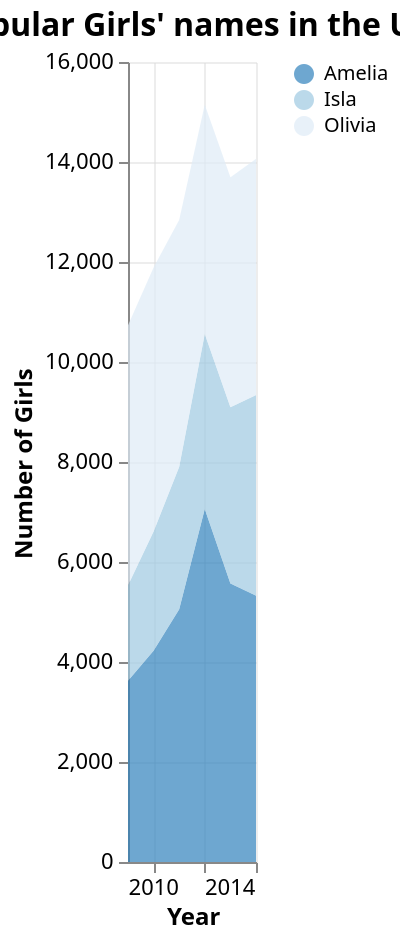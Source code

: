 {
    "$schema": "https://vega.github.io/schema/vega-lite/v5.json",
    "title": {
        "text": "Popular Girls' names in the UK",
        "fontSize": 16,
        "fontWeight": "bold"
    },
    "width": "container",
    "height": 400,
    "data": {
        "values": [
            {
                "Year": "2009-01-01",
                "Amelia": 3625,
                "Isla": 1908,
                "Olivia": 5201
            },
            {
                "Year": "2010-01-01",
                "Amelia": 4227,
                "Isla": 2384,
                "Olivia": 5279
            },
            {
                "Year": "2011-01-01",
                "Amelia": 5054,
                "Isla": 2849,
                "Olivia": 4938
            },
            {
                "Year": "2012-01-01",
                "Amelia": 7061,
                "Isla": 3501,
                "Olivia": 4585
            },
            {
                "Year": "2013-01-01",
                "Amelia": 5570,
                "Isla": 3526,
                "Olivia": 4598
            },
            {
                "Year": "2014-01-01",
                "Amelia": 5327,
                "Isla": 4012,
                "Olivia": 4724
            }
        ]
    },
    "encoding": {
        "x": {
            "field": "Year",
            "type": "temporal",
            "timeUnit": "year",
            "axis": {
                "title": "Year",
                "titleFontWeight": "bold",
                "grid": true
            }
        },
        "y": {
            "field": "value",
            "type": "quantitative",
            "axis": {
                "title": "Number of Girls",
                "titleFontWeight": "bold",
                "grid": true
            }
        },
        "color": {
            "field": "name",
            "type": "nominal",
            "scale": {
                "domain": [
                    "Amelia",
                    "Isla",
                    "Olivia"
                ],
                "range": [
                    "#3182bd",
                    "#9ecae1",
                    "#deebf7"
                ]
            },
            "legend": {
                "title": null,
                "orient": "right"
            }
        }
    },
    "layer": [
        {
            "mark": {
                "type": "area",
                "opacity": 0.7
            },
            "transform": [
                {
                    "fold": [
                        "Amelia",
                        "Isla",
                        "Olivia"
                    ],
                    "as": [
                        "name",
                        "value"
                    ]
                },
                {
                    "calculate": "datum.name === 'Amelia' ? 1 : datum.name === 'Isla' ? 2 : 3",
                    "as": "order"
                }
            ],
            "encoding": {
                "order": {
                    "field": "order",
                    "type": "quantitative"
                }
            }
        }
    ],
    "config": {
        "axis": {
            "gridColor": "#ddd",
            "gridOpacity": 0.5,
            "labelFontSize": 11,
            "titleFontSize": 12
        },
        "view": {
            "stroke": null
        }
    }
}